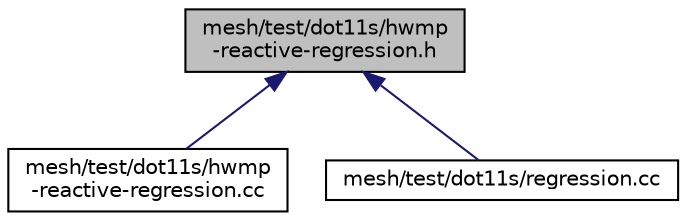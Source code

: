 digraph "mesh/test/dot11s/hwmp-reactive-regression.h"
{
  edge [fontname="Helvetica",fontsize="10",labelfontname="Helvetica",labelfontsize="10"];
  node [fontname="Helvetica",fontsize="10",shape=record];
  Node1 [label="mesh/test/dot11s/hwmp\l-reactive-regression.h",height=0.2,width=0.4,color="black", fillcolor="grey75", style="filled", fontcolor="black"];
  Node1 -> Node2 [dir="back",color="midnightblue",fontsize="10",style="solid"];
  Node2 [label="mesh/test/dot11s/hwmp\l-reactive-regression.cc",height=0.2,width=0.4,color="black", fillcolor="white", style="filled",URL="$d5/d8e/hwmp-reactive-regression_8cc.html"];
  Node1 -> Node3 [dir="back",color="midnightblue",fontsize="10",style="solid"];
  Node3 [label="mesh/test/dot11s/regression.cc",height=0.2,width=0.4,color="black", fillcolor="white", style="filled",URL="$d0/d34/dot11s_2regression_8cc.html"];
}
